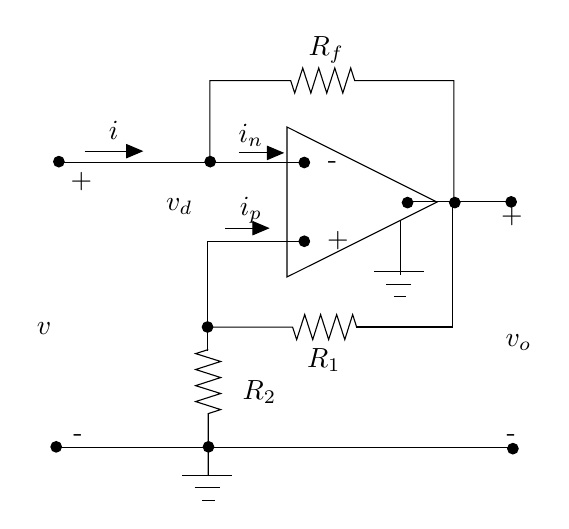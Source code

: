 \begin{tikzpicture}[y=-1cm]
\sf
\draw[black] (2.573,3.033) -- (2.573,1.993) -- (3.6,1.993) -- (3.651,2.151) -- (3.753,1.833) -- (3.856,2.151) -- (3.956,1.833) -- (4.058,2.151) -- (4.16,1.833) -- (4.262,2.151) -- (4.362,1.833) -- (4.413,1.993) -- (5.673,1.993) -- (5.673,3.522);
\draw[black] (2.556,5.124) -- (3.624,5.124) -- (3.676,5.282) -- (3.778,4.964) -- (3.88,5.282) -- (3.98,4.964) -- (4.082,5.282) -- (4.184,4.964) -- (4.287,5.282) -- (4.387,4.964) -- (4.438,5.124);
\draw[black] (2.553,7) -- (2.553,6.222) -- (2.711,6.171) -- (2.393,6.069) -- (2.711,5.967) -- (2.393,5.867) -- (2.711,5.764) -- (2.393,5.662) -- (2.711,5.56) -- (2.393,5.46) -- (2.553,5.409);
\filldraw[black] (3.773,3.033) circle (0.067cm);
\filldraw[black] (3.773,4.033) circle (0.067cm);
\filldraw[black] (5.084,3.542) circle (0.067cm);
\filldraw[black] (5.684,3.542) circle (0.067cm);
\filldraw[black] (2.578,3.022) circle (0.067cm);
\filldraw[black] (0.656,3.022) circle (0.067cm);
\filldraw[black] (6.4,3.533) circle (0.067cm);
\filldraw[black] (2.544,5.122) circle (0.067cm);
\filldraw[black] (6.422,6.667) circle (0.067cm);
\filldraw[black] (2.556,6.644) circle (0.067cm);
\filldraw[black] (0.622,6.644) circle (0.067cm);
\draw[black] (5.151,3.531) -- (6.407,3.531);
\draw[arrows=-triangle 45,black] (2.94,2.911) -- (3.518,2.911);
\draw[arrows=-triangle 45,black] (0.984,2.889) -- (1.729,2.889);
\draw[black] (4.989,4.456) -- (4.989,3.767);
\draw[black] (4.433,5.122) -- (5.656,5.122) -- (5.656,3.533);
\draw[arrows=-triangle 45,black] (2.767,3.867) -- (3.333,3.867);
\path (3.096,2.776) node[text=black,anchor=base] {$i_n$};
\path (4.051,1.678) node[text=black,anchor=base] {$R_f$};
\path (1.351,2.744) node[text=black,anchor=base] {$i$};
\path (0.684,5.22) node[text=black,anchor=base east] {$v$};
\path (6.207,5.364) node[text=black,anchor=base west] {$v_o$};
\path (2.867,6.044) node[text=black,anchor=base west] {$R_2$};
\path (4.022,5.633) node[text=black,anchor=base] {$R_1$};
\path (3.096,3.709) node[text=black,anchor=base] {$i_p$};
\path (2.478,3.644) node[text=black,anchor=base east] {$v_d$};
\draw[black] (0.618,6.656) -- (1.251,6.656) -- (2.496,6.656) -- (6.484,6.656);
\draw (4.656,4.422) -- (5.289,4.422);
\draw (4.813,4.582) -- (5.131,4.582);
\draw (4.909,4.74) -- (5.067,4.74);
\draw (2.222,7.004) -- (2.856,7.004);
\draw (2.38,7.164) -- (2.698,7.164);
\draw (2.476,7.322) -- (2.633,7.322);
\draw (3.553,2.582) -- (5.458,3.536) -- (3.553,4.487) -- cycle;
\draw (0.656,3.033) -- (3.707,3.033);
\draw (2.544,5.422) -- (2.544,4.033) -- (3.162,4.033) -- (3.707,4.033);
\path (6.149,3.809) node[anchor=base west] {+};
\path (3.938,4.109) node[anchor=base west] {+};
\path (3.949,3.107) node[anchor=base west] {-};
\path (0.682,3.364) node[anchor=base west] {+};
\path (0.716,6.573) node[anchor=base west] {-};
\path (6.218,6.571) node[anchor=base west] {-};

\end{tikzpicture}%

%% Configure (x)emacs for this file ...
%% Local Variables:
%% mode: latex
%% End: